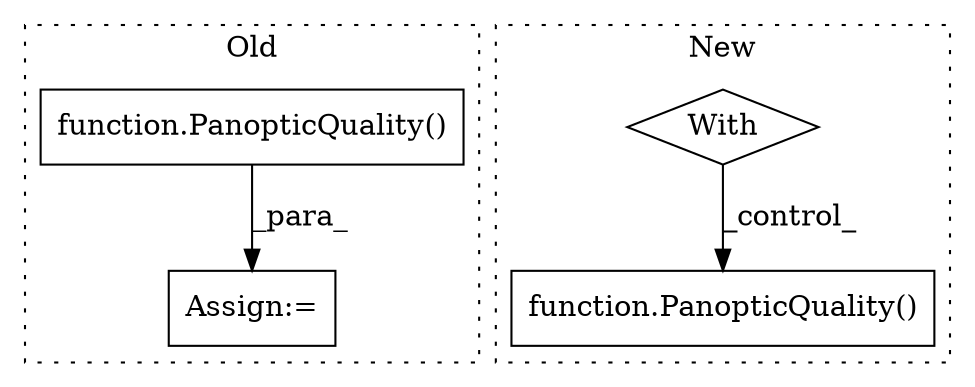digraph G {
subgraph cluster0 {
1 [label="function.PanopticQuality()" a="75" s="3460" l="43" shape="box"];
4 [label="Assign:=" a="68" s="3457" l="3" shape="box"];
label = "Old";
style="dotted";
}
subgraph cluster1 {
2 [label="function.PanopticQuality()" a="75" s="4206" l="37" shape="box"];
3 [label="With" a="39" s="4092,4103" l="5,94" shape="diamond"];
label = "New";
style="dotted";
}
1 -> 4 [label="_para_"];
3 -> 2 [label="_control_"];
}